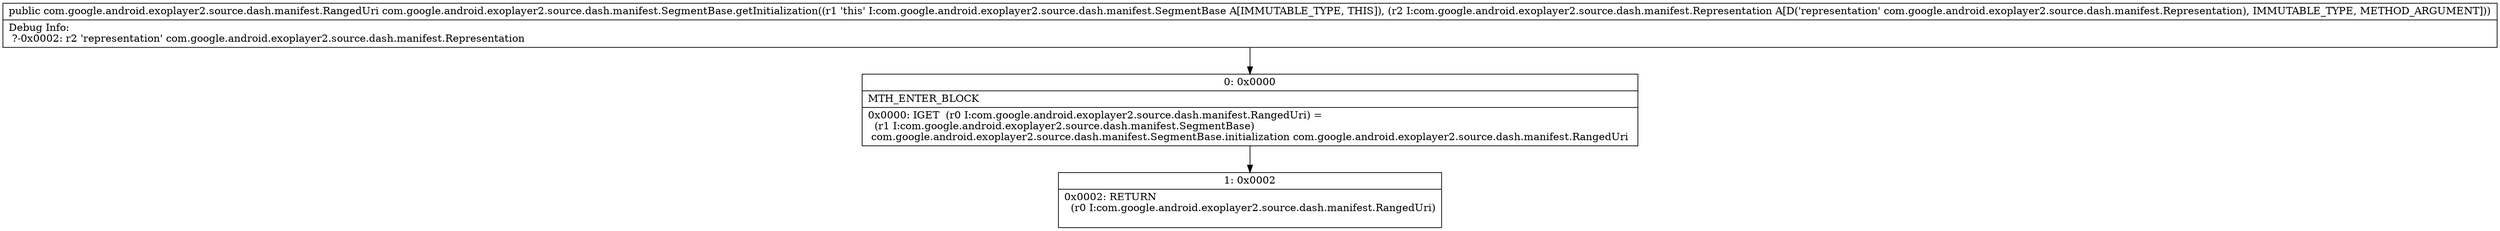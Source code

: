 digraph "CFG forcom.google.android.exoplayer2.source.dash.manifest.SegmentBase.getInitialization(Lcom\/google\/android\/exoplayer2\/source\/dash\/manifest\/Representation;)Lcom\/google\/android\/exoplayer2\/source\/dash\/manifest\/RangedUri;" {
Node_0 [shape=record,label="{0\:\ 0x0000|MTH_ENTER_BLOCK\l|0x0000: IGET  (r0 I:com.google.android.exoplayer2.source.dash.manifest.RangedUri) = \l  (r1 I:com.google.android.exoplayer2.source.dash.manifest.SegmentBase)\l com.google.android.exoplayer2.source.dash.manifest.SegmentBase.initialization com.google.android.exoplayer2.source.dash.manifest.RangedUri \l}"];
Node_1 [shape=record,label="{1\:\ 0x0002|0x0002: RETURN  \l  (r0 I:com.google.android.exoplayer2.source.dash.manifest.RangedUri)\l \l}"];
MethodNode[shape=record,label="{public com.google.android.exoplayer2.source.dash.manifest.RangedUri com.google.android.exoplayer2.source.dash.manifest.SegmentBase.getInitialization((r1 'this' I:com.google.android.exoplayer2.source.dash.manifest.SegmentBase A[IMMUTABLE_TYPE, THIS]), (r2 I:com.google.android.exoplayer2.source.dash.manifest.Representation A[D('representation' com.google.android.exoplayer2.source.dash.manifest.Representation), IMMUTABLE_TYPE, METHOD_ARGUMENT]))  | Debug Info:\l  ?\-0x0002: r2 'representation' com.google.android.exoplayer2.source.dash.manifest.Representation\l}"];
MethodNode -> Node_0;
Node_0 -> Node_1;
}

